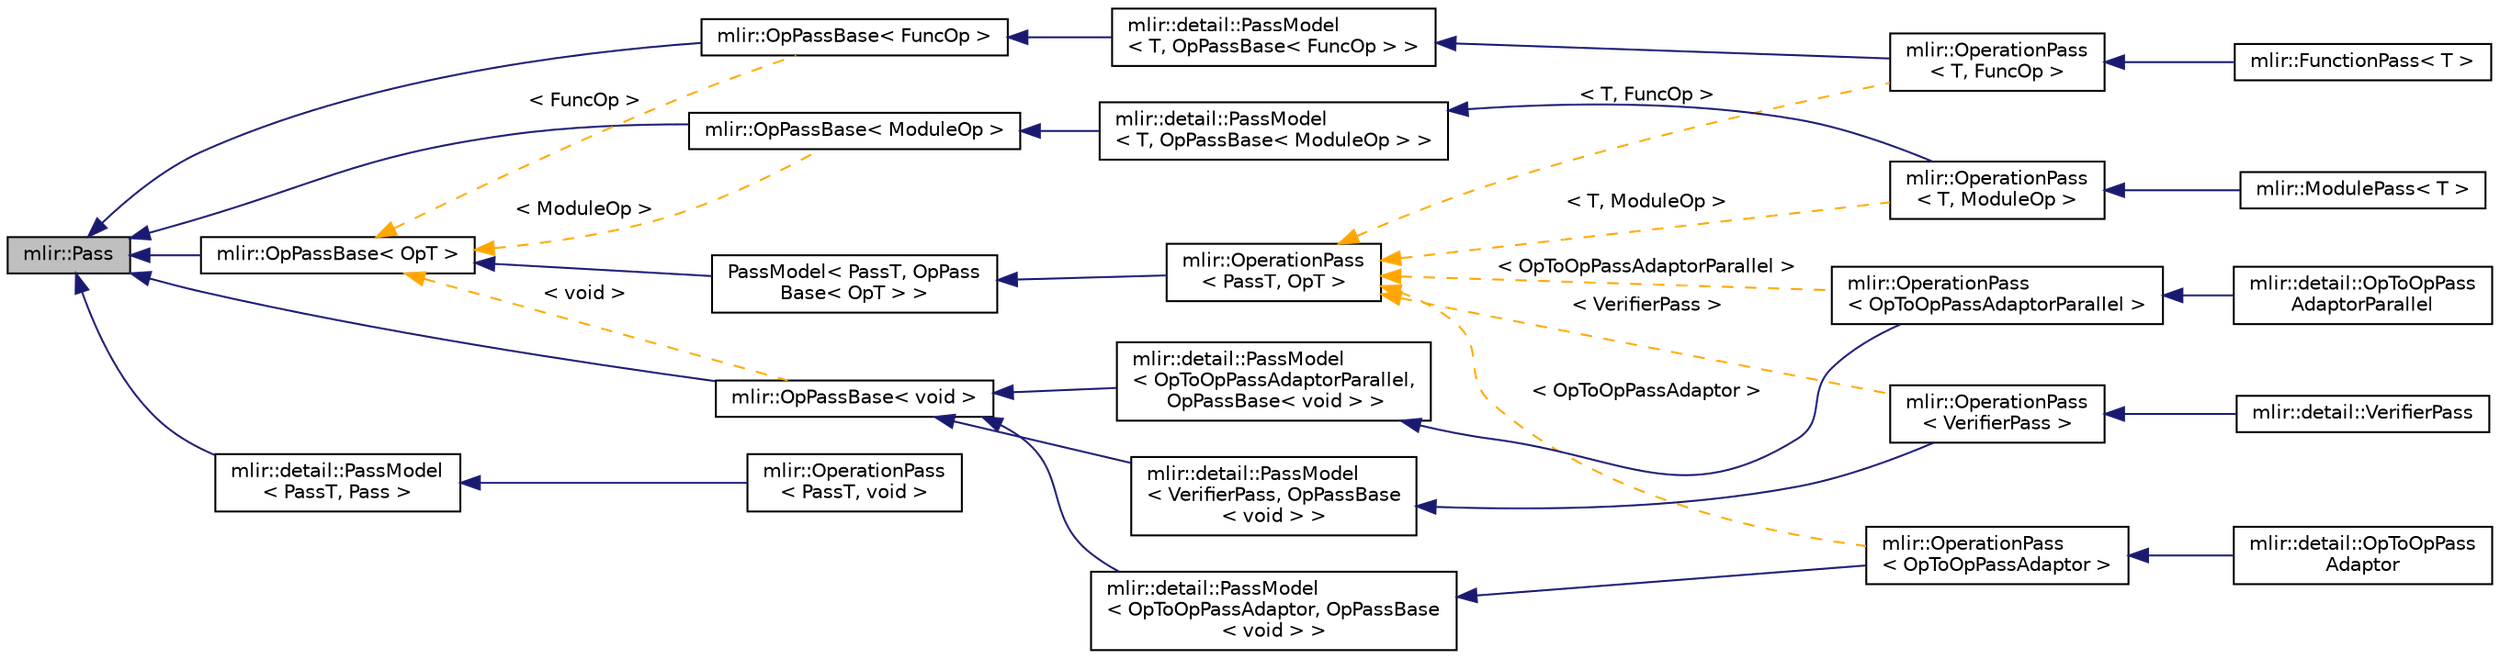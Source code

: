 digraph "mlir::Pass"
{
  bgcolor="transparent";
  edge [fontname="Helvetica",fontsize="10",labelfontname="Helvetica",labelfontsize="10"];
  node [fontname="Helvetica",fontsize="10",shape=record];
  rankdir="LR";
  Node0 [label="mlir::Pass",height=0.2,width=0.4,color="black", fillcolor="grey75", style="filled", fontcolor="black"];
  Node0 -> Node1 [dir="back",color="midnightblue",fontsize="10",style="solid",fontname="Helvetica"];
  Node1 [label="mlir::OpPassBase\< OpT \>",height=0.2,width=0.4,color="black",URL="$classmlir_1_1OpPassBase.html",tooltip="Utility base class for OpPass below to denote an opaque pass operating on a specific operation type..."];
  Node1 -> Node2 [dir="back",color="midnightblue",fontsize="10",style="solid",fontname="Helvetica"];
  Node2 [label="PassModel\< PassT, OpPass\lBase\< OpT \> \>",height=0.2,width=0.4,color="black",URL="$classmlir_1_1detail_1_1PassModel.html"];
  Node2 -> Node3 [dir="back",color="midnightblue",fontsize="10",style="solid",fontname="Helvetica"];
  Node3 [label="mlir::OperationPass\l\< PassT, OpT \>",height=0.2,width=0.4,color="black",URL="$classmlir_1_1OperationPass.html",tooltip="Pass to transform an operation of a specific type. "];
  Node3 -> Node4 [dir="back",color="orange",fontsize="10",style="dashed",label=" \< T, ModuleOp \>" ,fontname="Helvetica"];
  Node4 [label="mlir::OperationPass\l\< T, ModuleOp \>",height=0.2,width=0.4,color="black",URL="$classmlir_1_1OperationPass.html"];
  Node4 -> Node5 [dir="back",color="midnightblue",fontsize="10",style="solid",fontname="Helvetica"];
  Node5 [label="mlir::ModulePass\< T \>",height=0.2,width=0.4,color="black",URL="$structmlir_1_1ModulePass.html",tooltip="A model for providing module pass specific utilities. "];
  Node3 -> Node6 [dir="back",color="orange",fontsize="10",style="dashed",label=" \< VerifierPass \>" ,fontname="Helvetica"];
  Node6 [label="mlir::OperationPass\l\< VerifierPass \>",height=0.2,width=0.4,color="black",URL="$classmlir_1_1OperationPass.html"];
  Node6 -> Node7 [dir="back",color="midnightblue",fontsize="10",style="solid",fontname="Helvetica"];
  Node7 [label="mlir::detail::VerifierPass",height=0.2,width=0.4,color="black",URL="$classmlir_1_1detail_1_1VerifierPass.html",tooltip="Pass to verify an operation and signal failure if necessary. "];
  Node3 -> Node8 [dir="back",color="orange",fontsize="10",style="dashed",label=" \< OpToOpPassAdaptorParallel \>" ,fontname="Helvetica"];
  Node8 [label="mlir::OperationPass\l\< OpToOpPassAdaptorParallel \>",height=0.2,width=0.4,color="black",URL="$classmlir_1_1OperationPass.html"];
  Node8 -> Node9 [dir="back",color="midnightblue",fontsize="10",style="solid",fontname="Helvetica"];
  Node9 [label="mlir::detail::OpToOpPass\lAdaptorParallel",height=0.2,width=0.4,color="black",URL="$classmlir_1_1detail_1_1OpToOpPassAdaptorParallel.html",tooltip="An adaptor pass used to run operation passes over nested operations asynchronously across multiple th..."];
  Node3 -> Node10 [dir="back",color="orange",fontsize="10",style="dashed",label=" \< T, FuncOp \>" ,fontname="Helvetica"];
  Node10 [label="mlir::OperationPass\l\< T, FuncOp \>",height=0.2,width=0.4,color="black",URL="$classmlir_1_1OperationPass.html"];
  Node10 -> Node11 [dir="back",color="midnightblue",fontsize="10",style="solid",fontname="Helvetica"];
  Node11 [label="mlir::FunctionPass\< T \>",height=0.2,width=0.4,color="black",URL="$structmlir_1_1FunctionPass.html",tooltip="A model for providing function pass specific utilities. "];
  Node3 -> Node12 [dir="back",color="orange",fontsize="10",style="dashed",label=" \< OpToOpPassAdaptor \>" ,fontname="Helvetica"];
  Node12 [label="mlir::OperationPass\l\< OpToOpPassAdaptor \>",height=0.2,width=0.4,color="black",URL="$classmlir_1_1OperationPass.html"];
  Node12 -> Node13 [dir="back",color="midnightblue",fontsize="10",style="solid",fontname="Helvetica"];
  Node13 [label="mlir::detail::OpToOpPass\lAdaptor",height=0.2,width=0.4,color="black",URL="$classmlir_1_1detail_1_1OpToOpPassAdaptor.html",tooltip="An adaptor pass used to run operation passes over nested operations synchronously on a single thread..."];
  Node1 -> Node14 [dir="back",color="orange",fontsize="10",style="dashed",label=" \< ModuleOp \>" ,fontname="Helvetica"];
  Node14 [label="mlir::OpPassBase\< ModuleOp \>",height=0.2,width=0.4,color="black",URL="$classmlir_1_1OpPassBase.html"];
  Node14 -> Node15 [dir="back",color="midnightblue",fontsize="10",style="solid",fontname="Helvetica"];
  Node15 [label="mlir::detail::PassModel\l\< T, OpPassBase\< ModuleOp \> \>",height=0.2,width=0.4,color="black",URL="$classmlir_1_1detail_1_1PassModel.html"];
  Node15 -> Node4 [dir="back",color="midnightblue",fontsize="10",style="solid",fontname="Helvetica"];
  Node1 -> Node16 [dir="back",color="orange",fontsize="10",style="dashed",label=" \< void \>" ,fontname="Helvetica"];
  Node16 [label="mlir::OpPassBase\< void \>",height=0.2,width=0.4,color="black",URL="$classmlir_1_1OpPassBase.html"];
  Node16 -> Node17 [dir="back",color="midnightblue",fontsize="10",style="solid",fontname="Helvetica"];
  Node17 [label="mlir::detail::PassModel\l\< OpToOpPassAdaptor, OpPassBase\l\< void \> \>",height=0.2,width=0.4,color="black",URL="$classmlir_1_1detail_1_1PassModel.html"];
  Node17 -> Node12 [dir="back",color="midnightblue",fontsize="10",style="solid",fontname="Helvetica"];
  Node16 -> Node18 [dir="back",color="midnightblue",fontsize="10",style="solid",fontname="Helvetica"];
  Node18 [label="mlir::detail::PassModel\l\< OpToOpPassAdaptorParallel,\l OpPassBase\< void \> \>",height=0.2,width=0.4,color="black",URL="$classmlir_1_1detail_1_1PassModel.html"];
  Node18 -> Node8 [dir="back",color="midnightblue",fontsize="10",style="solid",fontname="Helvetica"];
  Node16 -> Node19 [dir="back",color="midnightblue",fontsize="10",style="solid",fontname="Helvetica"];
  Node19 [label="mlir::detail::PassModel\l\< VerifierPass, OpPassBase\l\< void \> \>",height=0.2,width=0.4,color="black",URL="$classmlir_1_1detail_1_1PassModel.html"];
  Node19 -> Node6 [dir="back",color="midnightblue",fontsize="10",style="solid",fontname="Helvetica"];
  Node1 -> Node20 [dir="back",color="orange",fontsize="10",style="dashed",label=" \< FuncOp \>" ,fontname="Helvetica"];
  Node20 [label="mlir::OpPassBase\< FuncOp \>",height=0.2,width=0.4,color="black",URL="$classmlir_1_1OpPassBase.html"];
  Node20 -> Node21 [dir="back",color="midnightblue",fontsize="10",style="solid",fontname="Helvetica"];
  Node21 [label="mlir::detail::PassModel\l\< T, OpPassBase\< FuncOp \> \>",height=0.2,width=0.4,color="black",URL="$classmlir_1_1detail_1_1PassModel.html"];
  Node21 -> Node10 [dir="back",color="midnightblue",fontsize="10",style="solid",fontname="Helvetica"];
  Node0 -> Node20 [dir="back",color="midnightblue",fontsize="10",style="solid",fontname="Helvetica"];
  Node0 -> Node14 [dir="back",color="midnightblue",fontsize="10",style="solid",fontname="Helvetica"];
  Node0 -> Node16 [dir="back",color="midnightblue",fontsize="10",style="solid",fontname="Helvetica"];
  Node0 -> Node22 [dir="back",color="midnightblue",fontsize="10",style="solid",fontname="Helvetica"];
  Node22 [label="mlir::detail::PassModel\l\< PassT, Pass \>",height=0.2,width=0.4,color="black",URL="$classmlir_1_1detail_1_1PassModel.html"];
  Node22 -> Node23 [dir="back",color="midnightblue",fontsize="10",style="solid",fontname="Helvetica"];
  Node23 [label="mlir::OperationPass\l\< PassT, void \>",height=0.2,width=0.4,color="black",URL="$structmlir_1_1OperationPass_3_01PassT_00_01void_01_4.html",tooltip="Pass to transform an operation. "];
}
